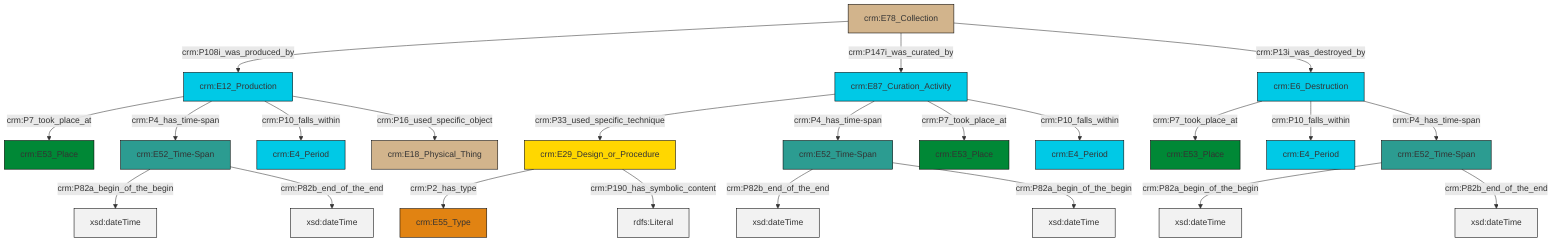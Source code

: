 graph TD
classDef Literal fill:#f2f2f2,stroke:#000000;
classDef CRM_Entity fill:#FFFFFF,stroke:#000000;
classDef Temporal_Entity fill:#00C9E6, stroke:#000000;
classDef Type fill:#E18312, stroke:#000000;
classDef Time-Span fill:#2C9C91, stroke:#000000;
classDef Appellation fill:#FFEB7F, stroke:#000000;
classDef Place fill:#008836, stroke:#000000;
classDef Persistent_Item fill:#B266B2, stroke:#000000;
classDef Conceptual_Object fill:#FFD700, stroke:#000000;
classDef Physical_Thing fill:#D2B48C, stroke:#000000;
classDef Actor fill:#f58aad, stroke:#000000;
classDef PC_Classes fill:#4ce600, stroke:#000000;
classDef Multi fill:#cccccc,stroke:#000000;

0["crm:E87_Curation_Activity"]:::Temporal_Entity -->|crm:P33_used_specific_technique| 1["crm:E29_Design_or_Procedure"]:::Conceptual_Object
2["crm:E78_Collection"]:::Physical_Thing -->|crm:P108i_was_produced_by| 3["crm:E12_Production"]:::Temporal_Entity
3["crm:E12_Production"]:::Temporal_Entity -->|crm:P7_took_place_at| 7["crm:E53_Place"]:::Place
8["crm:E52_Time-Span"]:::Time-Span -->|crm:P82b_end_of_the_end| 10[xsd:dateTime]:::Literal
0["crm:E87_Curation_Activity"]:::Temporal_Entity -->|crm:P4_has_time-span| 8["crm:E52_Time-Span"]:::Time-Span
0["crm:E87_Curation_Activity"]:::Temporal_Entity -->|crm:P7_took_place_at| 11["crm:E53_Place"]:::Place
3["crm:E12_Production"]:::Temporal_Entity -->|crm:P4_has_time-span| 12["crm:E52_Time-Span"]:::Time-Span
0["crm:E87_Curation_Activity"]:::Temporal_Entity -->|crm:P10_falls_within| 5["crm:E4_Period"]:::Temporal_Entity
3["crm:E12_Production"]:::Temporal_Entity -->|crm:P10_falls_within| 13["crm:E4_Period"]:::Temporal_Entity
1["crm:E29_Design_or_Procedure"]:::Conceptual_Object -->|crm:P2_has_type| 14["crm:E55_Type"]:::Type
17["crm:E52_Time-Span"]:::Time-Span -->|crm:P82a_begin_of_the_begin| 18[xsd:dateTime]:::Literal
15["crm:E6_Destruction"]:::Temporal_Entity -->|crm:P7_took_place_at| 21["crm:E53_Place"]:::Place
17["crm:E52_Time-Span"]:::Time-Span -->|crm:P82b_end_of_the_end| 26[xsd:dateTime]:::Literal
3["crm:E12_Production"]:::Temporal_Entity -->|crm:P16_used_specific_object| 27["crm:E18_Physical_Thing"]:::Physical_Thing
12["crm:E52_Time-Span"]:::Time-Span -->|crm:P82a_begin_of_the_begin| 29[xsd:dateTime]:::Literal
15["crm:E6_Destruction"]:::Temporal_Entity -->|crm:P10_falls_within| 30["crm:E4_Period"]:::Temporal_Entity
2["crm:E78_Collection"]:::Physical_Thing -->|crm:P147i_was_curated_by| 0["crm:E87_Curation_Activity"]:::Temporal_Entity
12["crm:E52_Time-Span"]:::Time-Span -->|crm:P82b_end_of_the_end| 33[xsd:dateTime]:::Literal
15["crm:E6_Destruction"]:::Temporal_Entity -->|crm:P4_has_time-span| 17["crm:E52_Time-Span"]:::Time-Span
8["crm:E52_Time-Span"]:::Time-Span -->|crm:P82a_begin_of_the_begin| 36[xsd:dateTime]:::Literal
1["crm:E29_Design_or_Procedure"]:::Conceptual_Object -->|crm:P190_has_symbolic_content| 37[rdfs:Literal]:::Literal
2["crm:E78_Collection"]:::Physical_Thing -->|crm:P13i_was_destroyed_by| 15["crm:E6_Destruction"]:::Temporal_Entity